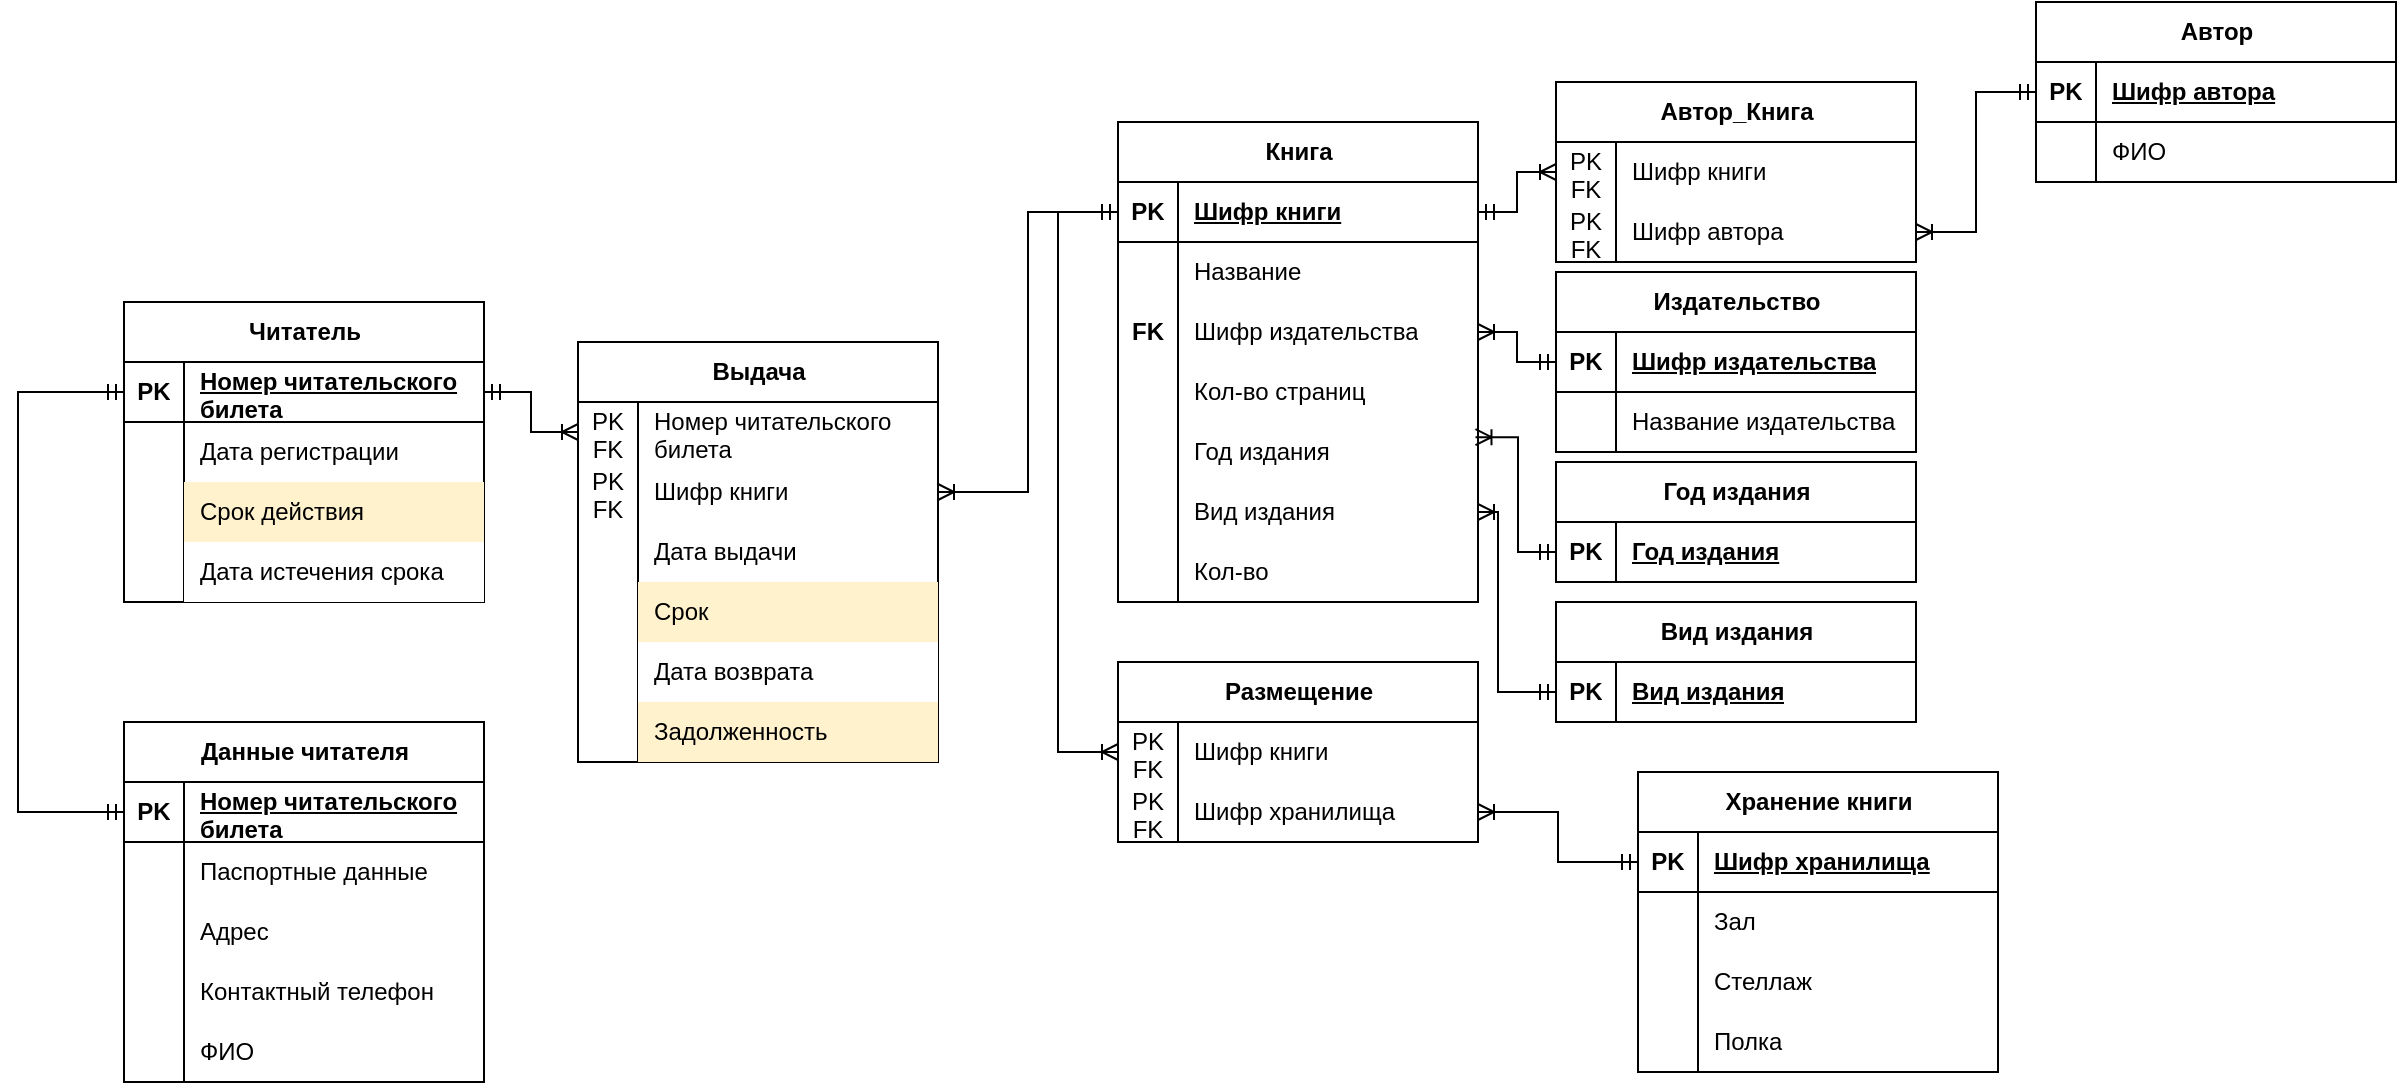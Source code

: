 <mxfile version="24.7.17">
  <diagram name="Страница — 1" id="ojtFpzqknCT9Kfs6SmSN">
    <mxGraphModel dx="1264" dy="639" grid="1" gridSize="10" guides="1" tooltips="1" connect="1" arrows="1" fold="1" page="1" pageScale="1" pageWidth="827" pageHeight="1169" math="0" shadow="0">
      <root>
        <mxCell id="0" />
        <mxCell id="1" parent="0" />
        <mxCell id="fgr7tTxdGPUf9RFw_A6Y-1" value="Книга" style="shape=table;startSize=30;container=1;collapsible=1;childLayout=tableLayout;fixedRows=1;rowLines=0;fontStyle=1;align=center;resizeLast=1;html=1;" vertex="1" parent="1">
          <mxGeometry x="580" y="80" width="180" height="240" as="geometry" />
        </mxCell>
        <mxCell id="fgr7tTxdGPUf9RFw_A6Y-2" value="" style="shape=tableRow;horizontal=0;startSize=0;swimlaneHead=0;swimlaneBody=0;fillColor=none;collapsible=0;dropTarget=0;points=[[0,0.5],[1,0.5]];portConstraint=eastwest;top=0;left=0;right=0;bottom=1;" vertex="1" parent="fgr7tTxdGPUf9RFw_A6Y-1">
          <mxGeometry y="30" width="180" height="30" as="geometry" />
        </mxCell>
        <mxCell id="fgr7tTxdGPUf9RFw_A6Y-3" value="PK" style="shape=partialRectangle;connectable=0;fillColor=none;top=0;left=0;bottom=0;right=0;fontStyle=1;overflow=hidden;whiteSpace=wrap;html=1;" vertex="1" parent="fgr7tTxdGPUf9RFw_A6Y-2">
          <mxGeometry width="30" height="30" as="geometry">
            <mxRectangle width="30" height="30" as="alternateBounds" />
          </mxGeometry>
        </mxCell>
        <mxCell id="fgr7tTxdGPUf9RFw_A6Y-4" value="Шифр книги" style="shape=partialRectangle;connectable=0;fillColor=none;top=0;left=0;bottom=0;right=0;align=left;spacingLeft=6;fontStyle=5;overflow=hidden;whiteSpace=wrap;html=1;" vertex="1" parent="fgr7tTxdGPUf9RFw_A6Y-2">
          <mxGeometry x="30" width="150" height="30" as="geometry">
            <mxRectangle width="150" height="30" as="alternateBounds" />
          </mxGeometry>
        </mxCell>
        <mxCell id="fgr7tTxdGPUf9RFw_A6Y-5" value="" style="shape=tableRow;horizontal=0;startSize=0;swimlaneHead=0;swimlaneBody=0;fillColor=none;collapsible=0;dropTarget=0;points=[[0,0.5],[1,0.5]];portConstraint=eastwest;top=0;left=0;right=0;bottom=0;" vertex="1" parent="fgr7tTxdGPUf9RFw_A6Y-1">
          <mxGeometry y="60" width="180" height="30" as="geometry" />
        </mxCell>
        <mxCell id="fgr7tTxdGPUf9RFw_A6Y-6" value="" style="shape=partialRectangle;connectable=0;fillColor=none;top=0;left=0;bottom=0;right=0;editable=1;overflow=hidden;whiteSpace=wrap;html=1;" vertex="1" parent="fgr7tTxdGPUf9RFw_A6Y-5">
          <mxGeometry width="30" height="30" as="geometry">
            <mxRectangle width="30" height="30" as="alternateBounds" />
          </mxGeometry>
        </mxCell>
        <mxCell id="fgr7tTxdGPUf9RFw_A6Y-7" value="Название" style="shape=partialRectangle;connectable=0;fillColor=none;top=0;left=0;bottom=0;right=0;align=left;spacingLeft=6;overflow=hidden;whiteSpace=wrap;html=1;" vertex="1" parent="fgr7tTxdGPUf9RFw_A6Y-5">
          <mxGeometry x="30" width="150" height="30" as="geometry">
            <mxRectangle width="150" height="30" as="alternateBounds" />
          </mxGeometry>
        </mxCell>
        <mxCell id="fgr7tTxdGPUf9RFw_A6Y-8" value="" style="shape=tableRow;horizontal=0;startSize=0;swimlaneHead=0;swimlaneBody=0;fillColor=none;collapsible=0;dropTarget=0;points=[[0,0.5],[1,0.5]];portConstraint=eastwest;top=0;left=0;right=0;bottom=0;" vertex="1" parent="fgr7tTxdGPUf9RFw_A6Y-1">
          <mxGeometry y="90" width="180" height="30" as="geometry" />
        </mxCell>
        <mxCell id="fgr7tTxdGPUf9RFw_A6Y-9" value="&lt;b&gt;FK&lt;/b&gt;" style="shape=partialRectangle;connectable=0;fillColor=none;top=0;left=0;bottom=0;right=0;editable=1;overflow=hidden;whiteSpace=wrap;html=1;strokeWidth=1;perimeterSpacing=1;" vertex="1" parent="fgr7tTxdGPUf9RFw_A6Y-8">
          <mxGeometry width="30" height="30" as="geometry">
            <mxRectangle width="30" height="30" as="alternateBounds" />
          </mxGeometry>
        </mxCell>
        <mxCell id="fgr7tTxdGPUf9RFw_A6Y-10" value="Шифр издательства" style="shape=partialRectangle;connectable=0;fillColor=none;top=0;left=0;bottom=0;right=0;align=left;spacingLeft=6;overflow=hidden;whiteSpace=wrap;html=1;" vertex="1" parent="fgr7tTxdGPUf9RFw_A6Y-8">
          <mxGeometry x="30" width="150" height="30" as="geometry">
            <mxRectangle width="150" height="30" as="alternateBounds" />
          </mxGeometry>
        </mxCell>
        <mxCell id="fgr7tTxdGPUf9RFw_A6Y-11" style="shape=tableRow;horizontal=0;startSize=0;swimlaneHead=0;swimlaneBody=0;fillColor=none;collapsible=0;dropTarget=0;points=[[0,0.5],[1,0.5]];portConstraint=eastwest;top=0;left=0;right=0;bottom=0;" vertex="1" parent="fgr7tTxdGPUf9RFw_A6Y-1">
          <mxGeometry y="120" width="180" height="30" as="geometry" />
        </mxCell>
        <mxCell id="fgr7tTxdGPUf9RFw_A6Y-12" style="shape=partialRectangle;connectable=0;fillColor=none;top=0;left=0;bottom=0;right=0;editable=1;overflow=hidden;whiteSpace=wrap;html=1;" vertex="1" parent="fgr7tTxdGPUf9RFw_A6Y-11">
          <mxGeometry width="30" height="30" as="geometry">
            <mxRectangle width="30" height="30" as="alternateBounds" />
          </mxGeometry>
        </mxCell>
        <mxCell id="fgr7tTxdGPUf9RFw_A6Y-13" value="Кол-во страниц" style="shape=partialRectangle;connectable=0;fillColor=none;top=0;left=0;bottom=0;right=0;align=left;spacingLeft=6;overflow=hidden;whiteSpace=wrap;html=1;" vertex="1" parent="fgr7tTxdGPUf9RFw_A6Y-11">
          <mxGeometry x="30" width="150" height="30" as="geometry">
            <mxRectangle width="150" height="30" as="alternateBounds" />
          </mxGeometry>
        </mxCell>
        <mxCell id="fgr7tTxdGPUf9RFw_A6Y-14" style="shape=tableRow;horizontal=0;startSize=0;swimlaneHead=0;swimlaneBody=0;fillColor=none;collapsible=0;dropTarget=0;points=[[0,0.5],[1,0.5]];portConstraint=eastwest;top=0;left=0;right=0;bottom=0;" vertex="1" parent="fgr7tTxdGPUf9RFw_A6Y-1">
          <mxGeometry y="150" width="180" height="30" as="geometry" />
        </mxCell>
        <mxCell id="fgr7tTxdGPUf9RFw_A6Y-15" style="shape=partialRectangle;connectable=0;fillColor=none;top=0;left=0;bottom=0;right=0;editable=1;overflow=hidden;whiteSpace=wrap;html=1;" vertex="1" parent="fgr7tTxdGPUf9RFw_A6Y-14">
          <mxGeometry width="30" height="30" as="geometry">
            <mxRectangle width="30" height="30" as="alternateBounds" />
          </mxGeometry>
        </mxCell>
        <mxCell id="fgr7tTxdGPUf9RFw_A6Y-16" value="Год издания" style="shape=partialRectangle;connectable=0;fillColor=none;top=0;left=0;bottom=0;right=0;align=left;spacingLeft=6;overflow=hidden;whiteSpace=wrap;html=1;" vertex="1" parent="fgr7tTxdGPUf9RFw_A6Y-14">
          <mxGeometry x="30" width="150" height="30" as="geometry">
            <mxRectangle width="150" height="30" as="alternateBounds" />
          </mxGeometry>
        </mxCell>
        <mxCell id="fgr7tTxdGPUf9RFw_A6Y-17" style="shape=tableRow;horizontal=0;startSize=0;swimlaneHead=0;swimlaneBody=0;fillColor=none;collapsible=0;dropTarget=0;points=[[0,0.5],[1,0.5]];portConstraint=eastwest;top=0;left=0;right=0;bottom=0;" vertex="1" parent="fgr7tTxdGPUf9RFw_A6Y-1">
          <mxGeometry y="180" width="180" height="30" as="geometry" />
        </mxCell>
        <mxCell id="fgr7tTxdGPUf9RFw_A6Y-18" style="shape=partialRectangle;connectable=0;fillColor=none;top=0;left=0;bottom=0;right=0;editable=1;overflow=hidden;whiteSpace=wrap;html=1;" vertex="1" parent="fgr7tTxdGPUf9RFw_A6Y-17">
          <mxGeometry width="30" height="30" as="geometry">
            <mxRectangle width="30" height="30" as="alternateBounds" />
          </mxGeometry>
        </mxCell>
        <mxCell id="fgr7tTxdGPUf9RFw_A6Y-19" value="Вид издания" style="shape=partialRectangle;connectable=0;fillColor=none;top=0;left=0;bottom=0;right=0;align=left;spacingLeft=6;overflow=hidden;whiteSpace=wrap;html=1;" vertex="1" parent="fgr7tTxdGPUf9RFw_A6Y-17">
          <mxGeometry x="30" width="150" height="30" as="geometry">
            <mxRectangle width="150" height="30" as="alternateBounds" />
          </mxGeometry>
        </mxCell>
        <mxCell id="fgr7tTxdGPUf9RFw_A6Y-20" style="shape=tableRow;horizontal=0;startSize=0;swimlaneHead=0;swimlaneBody=0;fillColor=none;collapsible=0;dropTarget=0;points=[[0,0.5],[1,0.5]];portConstraint=eastwest;top=0;left=0;right=0;bottom=0;" vertex="1" parent="fgr7tTxdGPUf9RFw_A6Y-1">
          <mxGeometry y="210" width="180" height="30" as="geometry" />
        </mxCell>
        <mxCell id="fgr7tTxdGPUf9RFw_A6Y-21" style="shape=partialRectangle;connectable=0;fillColor=none;top=0;left=0;bottom=0;right=0;editable=1;overflow=hidden;whiteSpace=wrap;html=1;" vertex="1" parent="fgr7tTxdGPUf9RFw_A6Y-20">
          <mxGeometry width="30" height="30" as="geometry">
            <mxRectangle width="30" height="30" as="alternateBounds" />
          </mxGeometry>
        </mxCell>
        <mxCell id="fgr7tTxdGPUf9RFw_A6Y-22" value="Кол-во" style="shape=partialRectangle;connectable=0;fillColor=none;top=0;left=0;bottom=0;right=0;align=left;spacingLeft=6;overflow=hidden;whiteSpace=wrap;html=1;" vertex="1" parent="fgr7tTxdGPUf9RFw_A6Y-20">
          <mxGeometry x="30" width="150" height="30" as="geometry">
            <mxRectangle width="150" height="30" as="alternateBounds" />
          </mxGeometry>
        </mxCell>
        <mxCell id="fgr7tTxdGPUf9RFw_A6Y-23" value="Автор" style="shape=table;startSize=30;container=1;collapsible=1;childLayout=tableLayout;fixedRows=1;rowLines=0;fontStyle=1;align=center;resizeLast=1;html=1;" vertex="1" parent="1">
          <mxGeometry x="1039" y="20" width="180" height="90" as="geometry" />
        </mxCell>
        <mxCell id="fgr7tTxdGPUf9RFw_A6Y-24" value="" style="shape=tableRow;horizontal=0;startSize=0;swimlaneHead=0;swimlaneBody=0;fillColor=none;collapsible=0;dropTarget=0;points=[[0,0.5],[1,0.5]];portConstraint=eastwest;top=0;left=0;right=0;bottom=1;" vertex="1" parent="fgr7tTxdGPUf9RFw_A6Y-23">
          <mxGeometry y="30" width="180" height="30" as="geometry" />
        </mxCell>
        <mxCell id="fgr7tTxdGPUf9RFw_A6Y-25" value="PK" style="shape=partialRectangle;connectable=0;fillColor=none;top=0;left=0;bottom=0;right=0;fontStyle=1;overflow=hidden;whiteSpace=wrap;html=1;" vertex="1" parent="fgr7tTxdGPUf9RFw_A6Y-24">
          <mxGeometry width="30" height="30" as="geometry">
            <mxRectangle width="30" height="30" as="alternateBounds" />
          </mxGeometry>
        </mxCell>
        <mxCell id="fgr7tTxdGPUf9RFw_A6Y-26" value="Шифр автора" style="shape=partialRectangle;connectable=0;fillColor=none;top=0;left=0;bottom=0;right=0;align=left;spacingLeft=6;fontStyle=5;overflow=hidden;whiteSpace=wrap;html=1;" vertex="1" parent="fgr7tTxdGPUf9RFw_A6Y-24">
          <mxGeometry x="30" width="150" height="30" as="geometry">
            <mxRectangle width="150" height="30" as="alternateBounds" />
          </mxGeometry>
        </mxCell>
        <mxCell id="fgr7tTxdGPUf9RFw_A6Y-27" value="" style="shape=tableRow;horizontal=0;startSize=0;swimlaneHead=0;swimlaneBody=0;fillColor=none;collapsible=0;dropTarget=0;points=[[0,0.5],[1,0.5]];portConstraint=eastwest;top=0;left=0;right=0;bottom=0;" vertex="1" parent="fgr7tTxdGPUf9RFw_A6Y-23">
          <mxGeometry y="60" width="180" height="30" as="geometry" />
        </mxCell>
        <mxCell id="fgr7tTxdGPUf9RFw_A6Y-28" value="" style="shape=partialRectangle;connectable=0;fillColor=none;top=0;left=0;bottom=0;right=0;editable=1;overflow=hidden;whiteSpace=wrap;html=1;" vertex="1" parent="fgr7tTxdGPUf9RFw_A6Y-27">
          <mxGeometry width="30" height="30" as="geometry">
            <mxRectangle width="30" height="30" as="alternateBounds" />
          </mxGeometry>
        </mxCell>
        <mxCell id="fgr7tTxdGPUf9RFw_A6Y-29" value="ФИО" style="shape=partialRectangle;connectable=0;fillColor=none;top=0;left=0;bottom=0;right=0;align=left;spacingLeft=6;overflow=hidden;whiteSpace=wrap;html=1;" vertex="1" parent="fgr7tTxdGPUf9RFw_A6Y-27">
          <mxGeometry x="30" width="150" height="30" as="geometry">
            <mxRectangle width="150" height="30" as="alternateBounds" />
          </mxGeometry>
        </mxCell>
        <mxCell id="fgr7tTxdGPUf9RFw_A6Y-30" value="Издательство" style="shape=table;startSize=30;container=1;collapsible=1;childLayout=tableLayout;fixedRows=1;rowLines=0;fontStyle=1;align=center;resizeLast=1;html=1;" vertex="1" parent="1">
          <mxGeometry x="799" y="155" width="180" height="90" as="geometry" />
        </mxCell>
        <mxCell id="fgr7tTxdGPUf9RFw_A6Y-31" value="" style="shape=tableRow;horizontal=0;startSize=0;swimlaneHead=0;swimlaneBody=0;fillColor=none;collapsible=0;dropTarget=0;points=[[0,0.5],[1,0.5]];portConstraint=eastwest;top=0;left=0;right=0;bottom=1;" vertex="1" parent="fgr7tTxdGPUf9RFw_A6Y-30">
          <mxGeometry y="30" width="180" height="30" as="geometry" />
        </mxCell>
        <mxCell id="fgr7tTxdGPUf9RFw_A6Y-32" value="PK" style="shape=partialRectangle;connectable=0;fillColor=none;top=0;left=0;bottom=0;right=0;fontStyle=1;overflow=hidden;whiteSpace=wrap;html=1;" vertex="1" parent="fgr7tTxdGPUf9RFw_A6Y-31">
          <mxGeometry width="30" height="30" as="geometry">
            <mxRectangle width="30" height="30" as="alternateBounds" />
          </mxGeometry>
        </mxCell>
        <mxCell id="fgr7tTxdGPUf9RFw_A6Y-33" value="Шифр издательства" style="shape=partialRectangle;connectable=0;fillColor=none;top=0;left=0;bottom=0;right=0;align=left;spacingLeft=6;fontStyle=5;overflow=hidden;whiteSpace=wrap;html=1;" vertex="1" parent="fgr7tTxdGPUf9RFw_A6Y-31">
          <mxGeometry x="30" width="150" height="30" as="geometry">
            <mxRectangle width="150" height="30" as="alternateBounds" />
          </mxGeometry>
        </mxCell>
        <mxCell id="fgr7tTxdGPUf9RFw_A6Y-34" value="" style="shape=tableRow;horizontal=0;startSize=0;swimlaneHead=0;swimlaneBody=0;fillColor=none;collapsible=0;dropTarget=0;points=[[0,0.5],[1,0.5]];portConstraint=eastwest;top=0;left=0;right=0;bottom=0;" vertex="1" parent="fgr7tTxdGPUf9RFw_A6Y-30">
          <mxGeometry y="60" width="180" height="30" as="geometry" />
        </mxCell>
        <mxCell id="fgr7tTxdGPUf9RFw_A6Y-35" value="" style="shape=partialRectangle;connectable=0;fillColor=none;top=0;left=0;bottom=0;right=0;editable=1;overflow=hidden;whiteSpace=wrap;html=1;" vertex="1" parent="fgr7tTxdGPUf9RFw_A6Y-34">
          <mxGeometry width="30" height="30" as="geometry">
            <mxRectangle width="30" height="30" as="alternateBounds" />
          </mxGeometry>
        </mxCell>
        <mxCell id="fgr7tTxdGPUf9RFw_A6Y-36" value="Название издательства" style="shape=partialRectangle;connectable=0;fillColor=none;top=0;left=0;bottom=0;right=0;align=left;spacingLeft=6;overflow=hidden;whiteSpace=wrap;html=1;" vertex="1" parent="fgr7tTxdGPUf9RFw_A6Y-34">
          <mxGeometry x="30" width="150" height="30" as="geometry">
            <mxRectangle width="150" height="30" as="alternateBounds" />
          </mxGeometry>
        </mxCell>
        <mxCell id="fgr7tTxdGPUf9RFw_A6Y-37" value="" style="edgeStyle=orthogonalEdgeStyle;fontSize=12;html=1;endArrow=ERoneToMany;startArrow=ERmandOne;rounded=0;entryX=1;entryY=0.5;entryDx=0;entryDy=0;" edge="1" parent="1" source="fgr7tTxdGPUf9RFw_A6Y-31" target="fgr7tTxdGPUf9RFw_A6Y-8">
          <mxGeometry width="100" height="100" relative="1" as="geometry">
            <mxPoint x="649" y="440" as="sourcePoint" />
            <mxPoint x="749" y="340" as="targetPoint" />
          </mxGeometry>
        </mxCell>
        <mxCell id="fgr7tTxdGPUf9RFw_A6Y-38" value="Автор_Книга" style="shape=table;startSize=30;container=1;collapsible=1;childLayout=tableLayout;fixedRows=1;rowLines=0;fontStyle=1;align=center;resizeLast=1;html=1;" vertex="1" parent="1">
          <mxGeometry x="799" y="60" width="180" height="90" as="geometry" />
        </mxCell>
        <mxCell id="fgr7tTxdGPUf9RFw_A6Y-39" value="" style="shape=tableRow;horizontal=0;startSize=0;swimlaneHead=0;swimlaneBody=0;fillColor=none;collapsible=0;dropTarget=0;points=[[0,0.5],[1,0.5]];portConstraint=eastwest;top=0;left=0;right=0;bottom=0;" vertex="1" parent="fgr7tTxdGPUf9RFw_A6Y-38">
          <mxGeometry y="30" width="180" height="30" as="geometry" />
        </mxCell>
        <mxCell id="fgr7tTxdGPUf9RFw_A6Y-40" value="PK FK" style="shape=partialRectangle;connectable=0;fillColor=none;top=0;left=0;bottom=0;right=0;editable=1;overflow=hidden;whiteSpace=wrap;html=1;" vertex="1" parent="fgr7tTxdGPUf9RFw_A6Y-39">
          <mxGeometry width="30" height="30" as="geometry">
            <mxRectangle width="30" height="30" as="alternateBounds" />
          </mxGeometry>
        </mxCell>
        <mxCell id="fgr7tTxdGPUf9RFw_A6Y-41" value="Шифр книги" style="shape=partialRectangle;connectable=0;fillColor=none;top=0;left=0;bottom=0;right=0;align=left;spacingLeft=6;overflow=hidden;whiteSpace=wrap;html=1;" vertex="1" parent="fgr7tTxdGPUf9RFw_A6Y-39">
          <mxGeometry x="30" width="150" height="30" as="geometry">
            <mxRectangle width="150" height="30" as="alternateBounds" />
          </mxGeometry>
        </mxCell>
        <mxCell id="fgr7tTxdGPUf9RFw_A6Y-42" value="" style="shape=tableRow;horizontal=0;startSize=0;swimlaneHead=0;swimlaneBody=0;fillColor=none;collapsible=0;dropTarget=0;points=[[0,0.5],[1,0.5]];portConstraint=eastwest;top=0;left=0;right=0;bottom=0;" vertex="1" parent="fgr7tTxdGPUf9RFw_A6Y-38">
          <mxGeometry y="60" width="180" height="30" as="geometry" />
        </mxCell>
        <mxCell id="fgr7tTxdGPUf9RFw_A6Y-43" value="PK FK" style="shape=partialRectangle;connectable=0;fillColor=none;top=0;left=0;bottom=0;right=0;editable=1;overflow=hidden;whiteSpace=wrap;html=1;" vertex="1" parent="fgr7tTxdGPUf9RFw_A6Y-42">
          <mxGeometry width="30" height="30" as="geometry">
            <mxRectangle width="30" height="30" as="alternateBounds" />
          </mxGeometry>
        </mxCell>
        <mxCell id="fgr7tTxdGPUf9RFw_A6Y-44" value="Шифр автора" style="shape=partialRectangle;connectable=0;fillColor=none;top=0;left=0;bottom=0;right=0;align=left;spacingLeft=6;overflow=hidden;whiteSpace=wrap;html=1;" vertex="1" parent="fgr7tTxdGPUf9RFw_A6Y-42">
          <mxGeometry x="30" width="150" height="30" as="geometry">
            <mxRectangle width="150" height="30" as="alternateBounds" />
          </mxGeometry>
        </mxCell>
        <mxCell id="fgr7tTxdGPUf9RFw_A6Y-45" value="" style="edgeStyle=orthogonalEdgeStyle;fontSize=12;html=1;endArrow=ERoneToMany;startArrow=ERmandOne;rounded=0;entryX=0;entryY=0.5;entryDx=0;entryDy=0;exitX=1;exitY=0.5;exitDx=0;exitDy=0;" edge="1" parent="1" source="fgr7tTxdGPUf9RFw_A6Y-2" target="fgr7tTxdGPUf9RFw_A6Y-39">
          <mxGeometry width="100" height="100" relative="1" as="geometry">
            <mxPoint x="944" y="430" as="sourcePoint" />
            <mxPoint x="834" y="220" as="targetPoint" />
          </mxGeometry>
        </mxCell>
        <mxCell id="fgr7tTxdGPUf9RFw_A6Y-46" value="" style="edgeStyle=orthogonalEdgeStyle;fontSize=12;html=1;endArrow=ERoneToMany;startArrow=ERmandOne;rounded=0;entryX=1;entryY=0.5;entryDx=0;entryDy=0;exitX=0;exitY=0.5;exitDx=0;exitDy=0;" edge="1" parent="1" source="fgr7tTxdGPUf9RFw_A6Y-24" target="fgr7tTxdGPUf9RFw_A6Y-42">
          <mxGeometry width="100" height="100" relative="1" as="geometry">
            <mxPoint x="889" y="290" as="sourcePoint" />
            <mxPoint x="999" y="210" as="targetPoint" />
          </mxGeometry>
        </mxCell>
        <mxCell id="fgr7tTxdGPUf9RFw_A6Y-47" value="Читатель" style="shape=table;startSize=30;container=1;collapsible=1;childLayout=tableLayout;fixedRows=1;rowLines=0;fontStyle=1;align=center;resizeLast=1;html=1;" vertex="1" parent="1">
          <mxGeometry x="83" y="170" width="180" height="150" as="geometry" />
        </mxCell>
        <mxCell id="fgr7tTxdGPUf9RFw_A6Y-48" value="" style="shape=tableRow;horizontal=0;startSize=0;swimlaneHead=0;swimlaneBody=0;fillColor=none;collapsible=0;dropTarget=0;points=[[0,0.5],[1,0.5]];portConstraint=eastwest;top=0;left=0;right=0;bottom=1;" vertex="1" parent="fgr7tTxdGPUf9RFw_A6Y-47">
          <mxGeometry y="30" width="180" height="30" as="geometry" />
        </mxCell>
        <mxCell id="fgr7tTxdGPUf9RFw_A6Y-49" value="PK" style="shape=partialRectangle;connectable=0;fillColor=none;top=0;left=0;bottom=0;right=0;fontStyle=1;overflow=hidden;whiteSpace=wrap;html=1;" vertex="1" parent="fgr7tTxdGPUf9RFw_A6Y-48">
          <mxGeometry width="30" height="30" as="geometry">
            <mxRectangle width="30" height="30" as="alternateBounds" />
          </mxGeometry>
        </mxCell>
        <mxCell id="fgr7tTxdGPUf9RFw_A6Y-50" value="Номер читательского билета" style="shape=partialRectangle;connectable=0;fillColor=none;top=0;left=0;bottom=0;right=0;align=left;spacingLeft=6;fontStyle=5;overflow=hidden;whiteSpace=wrap;html=1;" vertex="1" parent="fgr7tTxdGPUf9RFw_A6Y-48">
          <mxGeometry x="30" width="150" height="30" as="geometry">
            <mxRectangle width="150" height="30" as="alternateBounds" />
          </mxGeometry>
        </mxCell>
        <mxCell id="fgr7tTxdGPUf9RFw_A6Y-51" style="shape=tableRow;horizontal=0;startSize=0;swimlaneHead=0;swimlaneBody=0;fillColor=none;collapsible=0;dropTarget=0;points=[[0,0.5],[1,0.5]];portConstraint=eastwest;top=0;left=0;right=0;bottom=0;" vertex="1" parent="fgr7tTxdGPUf9RFw_A6Y-47">
          <mxGeometry y="60" width="180" height="30" as="geometry" />
        </mxCell>
        <mxCell id="fgr7tTxdGPUf9RFw_A6Y-52" style="shape=partialRectangle;connectable=0;fillColor=none;top=0;left=0;bottom=0;right=0;editable=1;overflow=hidden;whiteSpace=wrap;html=1;" vertex="1" parent="fgr7tTxdGPUf9RFw_A6Y-51">
          <mxGeometry width="30" height="30" as="geometry">
            <mxRectangle width="30" height="30" as="alternateBounds" />
          </mxGeometry>
        </mxCell>
        <mxCell id="fgr7tTxdGPUf9RFw_A6Y-53" value="Дата регистрации" style="shape=partialRectangle;connectable=0;fillColor=none;top=0;left=0;bottom=0;right=0;align=left;spacingLeft=6;overflow=hidden;whiteSpace=wrap;html=1;" vertex="1" parent="fgr7tTxdGPUf9RFw_A6Y-51">
          <mxGeometry x="30" width="150" height="30" as="geometry">
            <mxRectangle width="150" height="30" as="alternateBounds" />
          </mxGeometry>
        </mxCell>
        <mxCell id="fgr7tTxdGPUf9RFw_A6Y-54" style="shape=tableRow;horizontal=0;startSize=0;swimlaneHead=0;swimlaneBody=0;fillColor=none;collapsible=0;dropTarget=0;points=[[0,0.5],[1,0.5]];portConstraint=eastwest;top=0;left=0;right=0;bottom=0;" vertex="1" parent="fgr7tTxdGPUf9RFw_A6Y-47">
          <mxGeometry y="90" width="180" height="30" as="geometry" />
        </mxCell>
        <mxCell id="fgr7tTxdGPUf9RFw_A6Y-55" style="shape=partialRectangle;connectable=0;fillColor=none;top=0;left=0;bottom=0;right=0;editable=1;overflow=hidden;whiteSpace=wrap;html=1;" vertex="1" parent="fgr7tTxdGPUf9RFw_A6Y-54">
          <mxGeometry width="30" height="30" as="geometry">
            <mxRectangle width="30" height="30" as="alternateBounds" />
          </mxGeometry>
        </mxCell>
        <mxCell id="fgr7tTxdGPUf9RFw_A6Y-56" value="Срок действия" style="shape=partialRectangle;connectable=0;fillColor=#fff2cc;top=0;left=0;bottom=0;right=0;align=left;spacingLeft=6;overflow=hidden;whiteSpace=wrap;html=1;strokeColor=#d6b656;" vertex="1" parent="fgr7tTxdGPUf9RFw_A6Y-54">
          <mxGeometry x="30" width="150" height="30" as="geometry">
            <mxRectangle width="150" height="30" as="alternateBounds" />
          </mxGeometry>
        </mxCell>
        <mxCell id="fgr7tTxdGPUf9RFw_A6Y-57" style="shape=tableRow;horizontal=0;startSize=0;swimlaneHead=0;swimlaneBody=0;fillColor=none;collapsible=0;dropTarget=0;points=[[0,0.5],[1,0.5]];portConstraint=eastwest;top=0;left=0;right=0;bottom=0;" vertex="1" parent="fgr7tTxdGPUf9RFw_A6Y-47">
          <mxGeometry y="120" width="180" height="30" as="geometry" />
        </mxCell>
        <mxCell id="fgr7tTxdGPUf9RFw_A6Y-58" style="shape=partialRectangle;connectable=0;fillColor=none;top=0;left=0;bottom=0;right=0;editable=1;overflow=hidden;whiteSpace=wrap;html=1;" vertex="1" parent="fgr7tTxdGPUf9RFw_A6Y-57">
          <mxGeometry width="30" height="30" as="geometry">
            <mxRectangle width="30" height="30" as="alternateBounds" />
          </mxGeometry>
        </mxCell>
        <mxCell id="fgr7tTxdGPUf9RFw_A6Y-59" value="Дата истечения срока" style="shape=partialRectangle;connectable=0;top=0;left=0;bottom=0;right=0;align=left;spacingLeft=6;overflow=hidden;whiteSpace=wrap;html=1;" vertex="1" parent="fgr7tTxdGPUf9RFw_A6Y-57">
          <mxGeometry x="30" width="150" height="30" as="geometry">
            <mxRectangle width="150" height="30" as="alternateBounds" />
          </mxGeometry>
        </mxCell>
        <mxCell id="fgr7tTxdGPUf9RFw_A6Y-60" value="Данные читателя" style="shape=table;startSize=30;container=1;collapsible=1;childLayout=tableLayout;fixedRows=1;rowLines=0;fontStyle=1;align=center;resizeLast=1;html=1;" vertex="1" parent="1">
          <mxGeometry x="83" y="380" width="180" height="180" as="geometry" />
        </mxCell>
        <mxCell id="fgr7tTxdGPUf9RFw_A6Y-61" value="" style="shape=tableRow;horizontal=0;startSize=0;swimlaneHead=0;swimlaneBody=0;fillColor=none;collapsible=0;dropTarget=0;points=[[0,0.5],[1,0.5]];portConstraint=eastwest;top=0;left=0;right=0;bottom=1;" vertex="1" parent="fgr7tTxdGPUf9RFw_A6Y-60">
          <mxGeometry y="30" width="180" height="30" as="geometry" />
        </mxCell>
        <mxCell id="fgr7tTxdGPUf9RFw_A6Y-62" value="PK" style="shape=partialRectangle;connectable=0;fillColor=none;top=0;left=0;bottom=0;right=0;fontStyle=1;overflow=hidden;whiteSpace=wrap;html=1;" vertex="1" parent="fgr7tTxdGPUf9RFw_A6Y-61">
          <mxGeometry width="30" height="30" as="geometry">
            <mxRectangle width="30" height="30" as="alternateBounds" />
          </mxGeometry>
        </mxCell>
        <mxCell id="fgr7tTxdGPUf9RFw_A6Y-63" value="Номер читательского билета" style="shape=partialRectangle;connectable=0;fillColor=none;top=0;left=0;bottom=0;right=0;align=left;spacingLeft=6;fontStyle=5;overflow=hidden;whiteSpace=wrap;html=1;" vertex="1" parent="fgr7tTxdGPUf9RFw_A6Y-61">
          <mxGeometry x="30" width="150" height="30" as="geometry">
            <mxRectangle width="150" height="30" as="alternateBounds" />
          </mxGeometry>
        </mxCell>
        <mxCell id="fgr7tTxdGPUf9RFw_A6Y-64" value="" style="shape=tableRow;horizontal=0;startSize=0;swimlaneHead=0;swimlaneBody=0;fillColor=none;collapsible=0;dropTarget=0;points=[[0,0.5],[1,0.5]];portConstraint=eastwest;top=0;left=0;right=0;bottom=0;" vertex="1" parent="fgr7tTxdGPUf9RFw_A6Y-60">
          <mxGeometry y="60" width="180" height="30" as="geometry" />
        </mxCell>
        <mxCell id="fgr7tTxdGPUf9RFw_A6Y-65" value="" style="shape=partialRectangle;connectable=0;fillColor=none;top=0;left=0;bottom=0;right=0;editable=1;overflow=hidden;whiteSpace=wrap;html=1;" vertex="1" parent="fgr7tTxdGPUf9RFw_A6Y-64">
          <mxGeometry width="30" height="30" as="geometry">
            <mxRectangle width="30" height="30" as="alternateBounds" />
          </mxGeometry>
        </mxCell>
        <mxCell id="fgr7tTxdGPUf9RFw_A6Y-66" value="Паспортные данные" style="shape=partialRectangle;connectable=0;fillColor=none;top=0;left=0;bottom=0;right=0;align=left;spacingLeft=6;overflow=hidden;whiteSpace=wrap;html=1;" vertex="1" parent="fgr7tTxdGPUf9RFw_A6Y-64">
          <mxGeometry x="30" width="150" height="30" as="geometry">
            <mxRectangle width="150" height="30" as="alternateBounds" />
          </mxGeometry>
        </mxCell>
        <mxCell id="fgr7tTxdGPUf9RFw_A6Y-67" value="" style="shape=tableRow;horizontal=0;startSize=0;swimlaneHead=0;swimlaneBody=0;fillColor=none;collapsible=0;dropTarget=0;points=[[0,0.5],[1,0.5]];portConstraint=eastwest;top=0;left=0;right=0;bottom=0;" vertex="1" parent="fgr7tTxdGPUf9RFw_A6Y-60">
          <mxGeometry y="90" width="180" height="30" as="geometry" />
        </mxCell>
        <mxCell id="fgr7tTxdGPUf9RFw_A6Y-68" value="" style="shape=partialRectangle;connectable=0;fillColor=none;top=0;left=0;bottom=0;right=0;editable=1;overflow=hidden;whiteSpace=wrap;html=1;" vertex="1" parent="fgr7tTxdGPUf9RFw_A6Y-67">
          <mxGeometry width="30" height="30" as="geometry">
            <mxRectangle width="30" height="30" as="alternateBounds" />
          </mxGeometry>
        </mxCell>
        <mxCell id="fgr7tTxdGPUf9RFw_A6Y-69" value="Адрес" style="shape=partialRectangle;connectable=0;fillColor=none;top=0;left=0;bottom=0;right=0;align=left;spacingLeft=6;overflow=hidden;whiteSpace=wrap;html=1;" vertex="1" parent="fgr7tTxdGPUf9RFw_A6Y-67">
          <mxGeometry x="30" width="150" height="30" as="geometry">
            <mxRectangle width="150" height="30" as="alternateBounds" />
          </mxGeometry>
        </mxCell>
        <mxCell id="fgr7tTxdGPUf9RFw_A6Y-70" value="" style="shape=tableRow;horizontal=0;startSize=0;swimlaneHead=0;swimlaneBody=0;fillColor=none;collapsible=0;dropTarget=0;points=[[0,0.5],[1,0.5]];portConstraint=eastwest;top=0;left=0;right=0;bottom=0;" vertex="1" parent="fgr7tTxdGPUf9RFw_A6Y-60">
          <mxGeometry y="120" width="180" height="30" as="geometry" />
        </mxCell>
        <mxCell id="fgr7tTxdGPUf9RFw_A6Y-71" value="" style="shape=partialRectangle;connectable=0;fillColor=none;top=0;left=0;bottom=0;right=0;editable=1;overflow=hidden;whiteSpace=wrap;html=1;" vertex="1" parent="fgr7tTxdGPUf9RFw_A6Y-70">
          <mxGeometry width="30" height="30" as="geometry">
            <mxRectangle width="30" height="30" as="alternateBounds" />
          </mxGeometry>
        </mxCell>
        <mxCell id="fgr7tTxdGPUf9RFw_A6Y-72" value="Контактный телефон" style="shape=partialRectangle;connectable=0;fillColor=none;top=0;left=0;bottom=0;right=0;align=left;spacingLeft=6;overflow=hidden;whiteSpace=wrap;html=1;" vertex="1" parent="fgr7tTxdGPUf9RFw_A6Y-70">
          <mxGeometry x="30" width="150" height="30" as="geometry">
            <mxRectangle width="150" height="30" as="alternateBounds" />
          </mxGeometry>
        </mxCell>
        <mxCell id="fgr7tTxdGPUf9RFw_A6Y-73" style="shape=tableRow;horizontal=0;startSize=0;swimlaneHead=0;swimlaneBody=0;fillColor=none;collapsible=0;dropTarget=0;points=[[0,0.5],[1,0.5]];portConstraint=eastwest;top=0;left=0;right=0;bottom=0;" vertex="1" parent="fgr7tTxdGPUf9RFw_A6Y-60">
          <mxGeometry y="150" width="180" height="30" as="geometry" />
        </mxCell>
        <mxCell id="fgr7tTxdGPUf9RFw_A6Y-74" style="shape=partialRectangle;connectable=0;fillColor=none;top=0;left=0;bottom=0;right=0;editable=1;overflow=hidden;whiteSpace=wrap;html=1;" vertex="1" parent="fgr7tTxdGPUf9RFw_A6Y-73">
          <mxGeometry width="30" height="30" as="geometry">
            <mxRectangle width="30" height="30" as="alternateBounds" />
          </mxGeometry>
        </mxCell>
        <mxCell id="fgr7tTxdGPUf9RFw_A6Y-75" value="ФИО" style="shape=partialRectangle;connectable=0;fillColor=none;top=0;left=0;bottom=0;right=0;align=left;spacingLeft=6;overflow=hidden;whiteSpace=wrap;html=1;" vertex="1" parent="fgr7tTxdGPUf9RFw_A6Y-73">
          <mxGeometry x="30" width="150" height="30" as="geometry">
            <mxRectangle width="150" height="30" as="alternateBounds" />
          </mxGeometry>
        </mxCell>
        <mxCell id="fgr7tTxdGPUf9RFw_A6Y-76" value="" style="edgeStyle=elbowEdgeStyle;fontSize=12;html=1;endArrow=ERmandOne;startArrow=ERmandOne;rounded=0;entryX=0;entryY=0.5;entryDx=0;entryDy=0;exitX=0;exitY=0.5;exitDx=0;exitDy=0;" edge="1" parent="1" source="fgr7tTxdGPUf9RFw_A6Y-61" target="fgr7tTxdGPUf9RFw_A6Y-48">
          <mxGeometry width="100" height="100" relative="1" as="geometry">
            <mxPoint x="40" y="460" as="sourcePoint" />
            <mxPoint x="140" y="360" as="targetPoint" />
            <Array as="points">
              <mxPoint x="30" y="320" />
            </Array>
          </mxGeometry>
        </mxCell>
        <mxCell id="fgr7tTxdGPUf9RFw_A6Y-77" value="Выдача" style="shape=table;startSize=30;container=1;collapsible=1;childLayout=tableLayout;fixedRows=1;rowLines=0;fontStyle=1;align=center;resizeLast=1;html=1;" vertex="1" parent="1">
          <mxGeometry x="310" y="190" width="180" height="210" as="geometry" />
        </mxCell>
        <mxCell id="fgr7tTxdGPUf9RFw_A6Y-78" value="" style="shape=tableRow;horizontal=0;startSize=0;swimlaneHead=0;swimlaneBody=0;fillColor=none;collapsible=0;dropTarget=0;points=[[0,0.5],[1,0.5]];portConstraint=eastwest;top=0;left=0;right=0;bottom=0;" vertex="1" parent="fgr7tTxdGPUf9RFw_A6Y-77">
          <mxGeometry y="30" width="180" height="30" as="geometry" />
        </mxCell>
        <mxCell id="fgr7tTxdGPUf9RFw_A6Y-79" value="PK FK" style="shape=partialRectangle;connectable=0;fillColor=none;top=0;left=0;bottom=0;right=0;editable=1;overflow=hidden;whiteSpace=wrap;html=1;" vertex="1" parent="fgr7tTxdGPUf9RFw_A6Y-78">
          <mxGeometry width="30" height="30" as="geometry">
            <mxRectangle width="30" height="30" as="alternateBounds" />
          </mxGeometry>
        </mxCell>
        <mxCell id="fgr7tTxdGPUf9RFw_A6Y-80" value="&lt;span style=&quot;&quot;&gt;Номер читательского билета&lt;/span&gt;" style="shape=partialRectangle;connectable=0;fillColor=none;top=0;left=0;bottom=0;right=0;align=left;spacingLeft=6;overflow=hidden;whiteSpace=wrap;html=1;verticalAlign=middle;fontStyle=0" vertex="1" parent="fgr7tTxdGPUf9RFw_A6Y-78">
          <mxGeometry x="30" width="150" height="30" as="geometry">
            <mxRectangle width="150" height="30" as="alternateBounds" />
          </mxGeometry>
        </mxCell>
        <mxCell id="fgr7tTxdGPUf9RFw_A6Y-81" value="" style="shape=tableRow;horizontal=0;startSize=0;swimlaneHead=0;swimlaneBody=0;fillColor=none;collapsible=0;dropTarget=0;points=[[0,0.5],[1,0.5]];portConstraint=eastwest;top=0;left=0;right=0;bottom=0;" vertex="1" parent="fgr7tTxdGPUf9RFw_A6Y-77">
          <mxGeometry y="60" width="180" height="30" as="geometry" />
        </mxCell>
        <mxCell id="fgr7tTxdGPUf9RFw_A6Y-82" value="PK FK" style="shape=partialRectangle;connectable=0;fillColor=none;top=0;left=0;bottom=0;right=0;editable=1;overflow=hidden;whiteSpace=wrap;html=1;" vertex="1" parent="fgr7tTxdGPUf9RFw_A6Y-81">
          <mxGeometry width="30" height="30" as="geometry">
            <mxRectangle width="30" height="30" as="alternateBounds" />
          </mxGeometry>
        </mxCell>
        <mxCell id="fgr7tTxdGPUf9RFw_A6Y-83" value="Шифр книги" style="shape=partialRectangle;connectable=0;fillColor=none;top=0;left=0;bottom=0;right=0;align=left;spacingLeft=6;overflow=hidden;whiteSpace=wrap;html=1;" vertex="1" parent="fgr7tTxdGPUf9RFw_A6Y-81">
          <mxGeometry x="30" width="150" height="30" as="geometry">
            <mxRectangle width="150" height="30" as="alternateBounds" />
          </mxGeometry>
        </mxCell>
        <mxCell id="fgr7tTxdGPUf9RFw_A6Y-84" value="" style="shape=tableRow;horizontal=0;startSize=0;swimlaneHead=0;swimlaneBody=0;fillColor=none;collapsible=0;dropTarget=0;points=[[0,0.5],[1,0.5]];portConstraint=eastwest;top=0;left=0;right=0;bottom=0;" vertex="1" parent="fgr7tTxdGPUf9RFw_A6Y-77">
          <mxGeometry y="90" width="180" height="30" as="geometry" />
        </mxCell>
        <mxCell id="fgr7tTxdGPUf9RFw_A6Y-85" value="" style="shape=partialRectangle;connectable=0;fillColor=none;top=0;left=0;bottom=0;right=0;editable=1;overflow=hidden;whiteSpace=wrap;html=1;" vertex="1" parent="fgr7tTxdGPUf9RFw_A6Y-84">
          <mxGeometry width="30" height="30" as="geometry">
            <mxRectangle width="30" height="30" as="alternateBounds" />
          </mxGeometry>
        </mxCell>
        <mxCell id="fgr7tTxdGPUf9RFw_A6Y-86" value="Дата выдачи" style="shape=partialRectangle;connectable=0;fillColor=none;top=0;left=0;bottom=0;right=0;align=left;spacingLeft=6;overflow=hidden;whiteSpace=wrap;html=1;" vertex="1" parent="fgr7tTxdGPUf9RFw_A6Y-84">
          <mxGeometry x="30" width="150" height="30" as="geometry">
            <mxRectangle width="150" height="30" as="alternateBounds" />
          </mxGeometry>
        </mxCell>
        <mxCell id="fgr7tTxdGPUf9RFw_A6Y-87" style="shape=tableRow;horizontal=0;startSize=0;swimlaneHead=0;swimlaneBody=0;fillColor=none;collapsible=0;dropTarget=0;points=[[0,0.5],[1,0.5]];portConstraint=eastwest;top=0;left=0;right=0;bottom=0;" vertex="1" parent="fgr7tTxdGPUf9RFw_A6Y-77">
          <mxGeometry y="120" width="180" height="30" as="geometry" />
        </mxCell>
        <mxCell id="fgr7tTxdGPUf9RFw_A6Y-88" style="shape=partialRectangle;connectable=0;fillColor=none;top=0;left=0;bottom=0;right=0;editable=1;overflow=hidden;whiteSpace=wrap;html=1;" vertex="1" parent="fgr7tTxdGPUf9RFw_A6Y-87">
          <mxGeometry width="30" height="30" as="geometry">
            <mxRectangle width="30" height="30" as="alternateBounds" />
          </mxGeometry>
        </mxCell>
        <mxCell id="fgr7tTxdGPUf9RFw_A6Y-89" value="Срок&amp;nbsp;" style="shape=partialRectangle;connectable=0;fillColor=#fff2cc;top=0;left=0;bottom=0;right=0;align=left;spacingLeft=6;overflow=hidden;whiteSpace=wrap;html=1;strokeColor=#d6b656;" vertex="1" parent="fgr7tTxdGPUf9RFw_A6Y-87">
          <mxGeometry x="30" width="150" height="30" as="geometry">
            <mxRectangle width="150" height="30" as="alternateBounds" />
          </mxGeometry>
        </mxCell>
        <mxCell id="fgr7tTxdGPUf9RFw_A6Y-90" style="shape=tableRow;horizontal=0;startSize=0;swimlaneHead=0;swimlaneBody=0;fillColor=none;collapsible=0;dropTarget=0;points=[[0,0.5],[1,0.5]];portConstraint=eastwest;top=0;left=0;right=0;bottom=0;" vertex="1" parent="fgr7tTxdGPUf9RFw_A6Y-77">
          <mxGeometry y="150" width="180" height="30" as="geometry" />
        </mxCell>
        <mxCell id="fgr7tTxdGPUf9RFw_A6Y-91" style="shape=partialRectangle;connectable=0;fillColor=none;top=0;left=0;bottom=0;right=0;editable=1;overflow=hidden;whiteSpace=wrap;html=1;" vertex="1" parent="fgr7tTxdGPUf9RFw_A6Y-90">
          <mxGeometry width="30" height="30" as="geometry">
            <mxRectangle width="30" height="30" as="alternateBounds" />
          </mxGeometry>
        </mxCell>
        <mxCell id="fgr7tTxdGPUf9RFw_A6Y-92" value="Дата возврата" style="shape=partialRectangle;connectable=0;top=0;left=0;bottom=0;right=0;align=left;spacingLeft=6;overflow=hidden;whiteSpace=wrap;html=1;" vertex="1" parent="fgr7tTxdGPUf9RFw_A6Y-90">
          <mxGeometry x="30" width="150" height="30" as="geometry">
            <mxRectangle width="150" height="30" as="alternateBounds" />
          </mxGeometry>
        </mxCell>
        <mxCell id="fgr7tTxdGPUf9RFw_A6Y-93" style="shape=tableRow;horizontal=0;startSize=0;swimlaneHead=0;swimlaneBody=0;fillColor=none;collapsible=0;dropTarget=0;points=[[0,0.5],[1,0.5]];portConstraint=eastwest;top=0;left=0;right=0;bottom=0;" vertex="1" parent="fgr7tTxdGPUf9RFw_A6Y-77">
          <mxGeometry y="180" width="180" height="30" as="geometry" />
        </mxCell>
        <mxCell id="fgr7tTxdGPUf9RFw_A6Y-94" style="shape=partialRectangle;connectable=0;fillColor=none;top=0;left=0;bottom=0;right=0;editable=1;overflow=hidden;whiteSpace=wrap;html=1;" vertex="1" parent="fgr7tTxdGPUf9RFw_A6Y-93">
          <mxGeometry width="30" height="30" as="geometry">
            <mxRectangle width="30" height="30" as="alternateBounds" />
          </mxGeometry>
        </mxCell>
        <mxCell id="fgr7tTxdGPUf9RFw_A6Y-95" value="Задолженность" style="shape=partialRectangle;connectable=0;fillColor=#fff2cc;top=0;left=0;bottom=0;right=0;align=left;spacingLeft=6;overflow=hidden;whiteSpace=wrap;html=1;strokeColor=#d6b656;" vertex="1" parent="fgr7tTxdGPUf9RFw_A6Y-93">
          <mxGeometry x="30" width="150" height="30" as="geometry">
            <mxRectangle width="150" height="30" as="alternateBounds" />
          </mxGeometry>
        </mxCell>
        <mxCell id="fgr7tTxdGPUf9RFw_A6Y-96" value="" style="edgeStyle=orthogonalEdgeStyle;fontSize=12;html=1;endArrow=ERoneToMany;startArrow=ERmandOne;rounded=0;entryX=0;entryY=0.5;entryDx=0;entryDy=0;exitX=1;exitY=0.5;exitDx=0;exitDy=0;" edge="1" parent="1" source="fgr7tTxdGPUf9RFw_A6Y-48" target="fgr7tTxdGPUf9RFw_A6Y-78">
          <mxGeometry width="100" height="100" relative="1" as="geometry">
            <mxPoint x="240" y="324.75" as="sourcePoint" />
            <mxPoint x="270" y="254.75" as="targetPoint" />
          </mxGeometry>
        </mxCell>
        <mxCell id="fgr7tTxdGPUf9RFw_A6Y-97" value="" style="edgeStyle=orthogonalEdgeStyle;fontSize=12;html=1;endArrow=ERoneToMany;startArrow=ERmandOne;rounded=0;entryX=1;entryY=0.5;entryDx=0;entryDy=0;" edge="1" parent="1" source="fgr7tTxdGPUf9RFw_A6Y-2" target="fgr7tTxdGPUf9RFw_A6Y-81">
          <mxGeometry width="100" height="100" relative="1" as="geometry">
            <mxPoint x="273" y="225" as="sourcePoint" />
            <mxPoint x="340" y="270" as="targetPoint" />
          </mxGeometry>
        </mxCell>
        <mxCell id="fgr7tTxdGPUf9RFw_A6Y-98" value="Хранение книги" style="shape=table;startSize=30;container=1;collapsible=1;childLayout=tableLayout;fixedRows=1;rowLines=0;fontStyle=1;align=center;resizeLast=1;html=1;" vertex="1" parent="1">
          <mxGeometry x="840" y="405" width="180" height="150" as="geometry" />
        </mxCell>
        <mxCell id="fgr7tTxdGPUf9RFw_A6Y-99" value="" style="shape=tableRow;horizontal=0;startSize=0;swimlaneHead=0;swimlaneBody=0;fillColor=none;collapsible=0;dropTarget=0;points=[[0,0.5],[1,0.5]];portConstraint=eastwest;top=0;left=0;right=0;bottom=1;" vertex="1" parent="fgr7tTxdGPUf9RFw_A6Y-98">
          <mxGeometry y="30" width="180" height="30" as="geometry" />
        </mxCell>
        <mxCell id="fgr7tTxdGPUf9RFw_A6Y-100" value="PK" style="shape=partialRectangle;connectable=0;fillColor=none;top=0;left=0;bottom=0;right=0;fontStyle=1;overflow=hidden;whiteSpace=wrap;html=1;" vertex="1" parent="fgr7tTxdGPUf9RFw_A6Y-99">
          <mxGeometry width="30" height="30" as="geometry">
            <mxRectangle width="30" height="30" as="alternateBounds" />
          </mxGeometry>
        </mxCell>
        <mxCell id="fgr7tTxdGPUf9RFw_A6Y-101" value="Шифр хранилища" style="shape=partialRectangle;connectable=0;fillColor=none;top=0;left=0;bottom=0;right=0;align=left;spacingLeft=6;fontStyle=5;overflow=hidden;whiteSpace=wrap;html=1;" vertex="1" parent="fgr7tTxdGPUf9RFw_A6Y-99">
          <mxGeometry x="30" width="150" height="30" as="geometry">
            <mxRectangle width="150" height="30" as="alternateBounds" />
          </mxGeometry>
        </mxCell>
        <mxCell id="fgr7tTxdGPUf9RFw_A6Y-102" value="" style="shape=tableRow;horizontal=0;startSize=0;swimlaneHead=0;swimlaneBody=0;fillColor=none;collapsible=0;dropTarget=0;points=[[0,0.5],[1,0.5]];portConstraint=eastwest;top=0;left=0;right=0;bottom=0;" vertex="1" parent="fgr7tTxdGPUf9RFw_A6Y-98">
          <mxGeometry y="60" width="180" height="30" as="geometry" />
        </mxCell>
        <mxCell id="fgr7tTxdGPUf9RFw_A6Y-103" value="" style="shape=partialRectangle;connectable=0;fillColor=none;top=0;left=0;bottom=0;right=0;editable=1;overflow=hidden;whiteSpace=wrap;html=1;" vertex="1" parent="fgr7tTxdGPUf9RFw_A6Y-102">
          <mxGeometry width="30" height="30" as="geometry">
            <mxRectangle width="30" height="30" as="alternateBounds" />
          </mxGeometry>
        </mxCell>
        <mxCell id="fgr7tTxdGPUf9RFw_A6Y-104" value="Зал" style="shape=partialRectangle;connectable=0;fillColor=none;top=0;left=0;bottom=0;right=0;align=left;spacingLeft=6;overflow=hidden;whiteSpace=wrap;html=1;" vertex="1" parent="fgr7tTxdGPUf9RFw_A6Y-102">
          <mxGeometry x="30" width="150" height="30" as="geometry">
            <mxRectangle width="150" height="30" as="alternateBounds" />
          </mxGeometry>
        </mxCell>
        <mxCell id="fgr7tTxdGPUf9RFw_A6Y-105" value="" style="shape=tableRow;horizontal=0;startSize=0;swimlaneHead=0;swimlaneBody=0;fillColor=none;collapsible=0;dropTarget=0;points=[[0,0.5],[1,0.5]];portConstraint=eastwest;top=0;left=0;right=0;bottom=0;" vertex="1" parent="fgr7tTxdGPUf9RFw_A6Y-98">
          <mxGeometry y="90" width="180" height="30" as="geometry" />
        </mxCell>
        <mxCell id="fgr7tTxdGPUf9RFw_A6Y-106" value="" style="shape=partialRectangle;connectable=0;fillColor=none;top=0;left=0;bottom=0;right=0;editable=1;overflow=hidden;whiteSpace=wrap;html=1;" vertex="1" parent="fgr7tTxdGPUf9RFw_A6Y-105">
          <mxGeometry width="30" height="30" as="geometry">
            <mxRectangle width="30" height="30" as="alternateBounds" />
          </mxGeometry>
        </mxCell>
        <mxCell id="fgr7tTxdGPUf9RFw_A6Y-107" value="Стеллаж" style="shape=partialRectangle;connectable=0;fillColor=none;top=0;left=0;bottom=0;right=0;align=left;spacingLeft=6;overflow=hidden;whiteSpace=wrap;html=1;" vertex="1" parent="fgr7tTxdGPUf9RFw_A6Y-105">
          <mxGeometry x="30" width="150" height="30" as="geometry">
            <mxRectangle width="150" height="30" as="alternateBounds" />
          </mxGeometry>
        </mxCell>
        <mxCell id="fgr7tTxdGPUf9RFw_A6Y-108" value="" style="shape=tableRow;horizontal=0;startSize=0;swimlaneHead=0;swimlaneBody=0;fillColor=none;collapsible=0;dropTarget=0;points=[[0,0.5],[1,0.5]];portConstraint=eastwest;top=0;left=0;right=0;bottom=0;" vertex="1" parent="fgr7tTxdGPUf9RFw_A6Y-98">
          <mxGeometry y="120" width="180" height="30" as="geometry" />
        </mxCell>
        <mxCell id="fgr7tTxdGPUf9RFw_A6Y-109" value="" style="shape=partialRectangle;connectable=0;fillColor=none;top=0;left=0;bottom=0;right=0;editable=1;overflow=hidden;whiteSpace=wrap;html=1;" vertex="1" parent="fgr7tTxdGPUf9RFw_A6Y-108">
          <mxGeometry width="30" height="30" as="geometry">
            <mxRectangle width="30" height="30" as="alternateBounds" />
          </mxGeometry>
        </mxCell>
        <mxCell id="fgr7tTxdGPUf9RFw_A6Y-110" value="Полка" style="shape=partialRectangle;connectable=0;fillColor=none;top=0;left=0;bottom=0;right=0;align=left;spacingLeft=6;overflow=hidden;whiteSpace=wrap;html=1;" vertex="1" parent="fgr7tTxdGPUf9RFw_A6Y-108">
          <mxGeometry x="30" width="150" height="30" as="geometry">
            <mxRectangle width="150" height="30" as="alternateBounds" />
          </mxGeometry>
        </mxCell>
        <mxCell id="fgr7tTxdGPUf9RFw_A6Y-114" value="Размещение" style="shape=table;startSize=30;container=1;collapsible=1;childLayout=tableLayout;fixedRows=1;rowLines=0;fontStyle=1;align=center;resizeLast=1;html=1;" vertex="1" parent="1">
          <mxGeometry x="580" y="350" width="180" height="90" as="geometry">
            <mxRectangle x="580" y="350" width="110" height="30" as="alternateBounds" />
          </mxGeometry>
        </mxCell>
        <mxCell id="fgr7tTxdGPUf9RFw_A6Y-115" value="" style="shape=tableRow;horizontal=0;startSize=0;swimlaneHead=0;swimlaneBody=0;fillColor=none;collapsible=0;dropTarget=0;points=[[0,0.5],[1,0.5]];portConstraint=eastwest;top=0;left=0;right=0;bottom=0;" vertex="1" parent="fgr7tTxdGPUf9RFw_A6Y-114">
          <mxGeometry y="30" width="180" height="30" as="geometry" />
        </mxCell>
        <mxCell id="fgr7tTxdGPUf9RFw_A6Y-116" value="PK FK" style="shape=partialRectangle;connectable=0;fillColor=none;top=0;left=0;bottom=0;right=0;editable=1;overflow=hidden;whiteSpace=wrap;html=1;" vertex="1" parent="fgr7tTxdGPUf9RFw_A6Y-115">
          <mxGeometry width="30" height="30" as="geometry">
            <mxRectangle width="30" height="30" as="alternateBounds" />
          </mxGeometry>
        </mxCell>
        <mxCell id="fgr7tTxdGPUf9RFw_A6Y-117" value="Шифр книги" style="shape=partialRectangle;connectable=0;fillColor=none;top=0;left=0;bottom=0;right=0;align=left;spacingLeft=6;overflow=hidden;whiteSpace=wrap;html=1;" vertex="1" parent="fgr7tTxdGPUf9RFw_A6Y-115">
          <mxGeometry x="30" width="150" height="30" as="geometry">
            <mxRectangle width="150" height="30" as="alternateBounds" />
          </mxGeometry>
        </mxCell>
        <mxCell id="fgr7tTxdGPUf9RFw_A6Y-118" value="" style="shape=tableRow;horizontal=0;startSize=0;swimlaneHead=0;swimlaneBody=0;fillColor=none;collapsible=0;dropTarget=0;points=[[0,0.5],[1,0.5]];portConstraint=eastwest;top=0;left=0;right=0;bottom=0;" vertex="1" parent="fgr7tTxdGPUf9RFw_A6Y-114">
          <mxGeometry y="60" width="180" height="30" as="geometry" />
        </mxCell>
        <mxCell id="fgr7tTxdGPUf9RFw_A6Y-119" value="PK FK" style="shape=partialRectangle;connectable=0;fillColor=none;top=0;left=0;bottom=0;right=0;editable=1;overflow=hidden;whiteSpace=wrap;html=1;" vertex="1" parent="fgr7tTxdGPUf9RFw_A6Y-118">
          <mxGeometry width="30" height="30" as="geometry">
            <mxRectangle width="30" height="30" as="alternateBounds" />
          </mxGeometry>
        </mxCell>
        <mxCell id="fgr7tTxdGPUf9RFw_A6Y-120" value="Шифр хранилища" style="shape=partialRectangle;connectable=0;fillColor=none;top=0;left=0;bottom=0;right=0;align=left;spacingLeft=6;overflow=hidden;whiteSpace=wrap;html=1;" vertex="1" parent="fgr7tTxdGPUf9RFw_A6Y-118">
          <mxGeometry x="30" width="150" height="30" as="geometry">
            <mxRectangle width="150" height="30" as="alternateBounds" />
          </mxGeometry>
        </mxCell>
        <mxCell id="fgr7tTxdGPUf9RFw_A6Y-121" value="" style="edgeStyle=orthogonalEdgeStyle;fontSize=12;html=1;endArrow=ERoneToMany;startArrow=ERmandOne;rounded=0;exitX=0;exitY=0.5;exitDx=0;exitDy=0;entryX=0;entryY=0.5;entryDx=0;entryDy=0;" edge="1" parent="1" source="fgr7tTxdGPUf9RFw_A6Y-2" target="fgr7tTxdGPUf9RFw_A6Y-115">
          <mxGeometry width="100" height="100" relative="1" as="geometry">
            <mxPoint x="590" y="135" as="sourcePoint" />
            <mxPoint x="570" y="470" as="targetPoint" />
            <Array as="points">
              <mxPoint x="550" y="125" />
              <mxPoint x="550" y="395" />
            </Array>
          </mxGeometry>
        </mxCell>
        <mxCell id="fgr7tTxdGPUf9RFw_A6Y-122" value="" style="edgeStyle=orthogonalEdgeStyle;fontSize=12;html=1;endArrow=ERoneToMany;startArrow=ERmandOne;rounded=0;exitX=0;exitY=0.5;exitDx=0;exitDy=0;entryX=1;entryY=0.5;entryDx=0;entryDy=0;" edge="1" parent="1" source="fgr7tTxdGPUf9RFw_A6Y-99" target="fgr7tTxdGPUf9RFw_A6Y-118">
          <mxGeometry width="100" height="100" relative="1" as="geometry">
            <mxPoint x="840" y="380" as="sourcePoint" />
            <mxPoint x="850" y="740" as="targetPoint" />
          </mxGeometry>
        </mxCell>
        <mxCell id="fgr7tTxdGPUf9RFw_A6Y-123" value="Год издания" style="shape=table;startSize=30;container=1;collapsible=1;childLayout=tableLayout;fixedRows=1;rowLines=0;fontStyle=1;align=center;resizeLast=1;html=1;" vertex="1" parent="1">
          <mxGeometry x="799" y="250" width="180" height="60" as="geometry" />
        </mxCell>
        <mxCell id="fgr7tTxdGPUf9RFw_A6Y-124" value="" style="shape=tableRow;horizontal=0;startSize=0;swimlaneHead=0;swimlaneBody=0;fillColor=none;collapsible=0;dropTarget=0;points=[[0,0.5],[1,0.5]];portConstraint=eastwest;top=0;left=0;right=0;bottom=1;" vertex="1" parent="fgr7tTxdGPUf9RFw_A6Y-123">
          <mxGeometry y="30" width="180" height="30" as="geometry" />
        </mxCell>
        <mxCell id="fgr7tTxdGPUf9RFw_A6Y-125" value="PK" style="shape=partialRectangle;connectable=0;fillColor=none;top=0;left=0;bottom=0;right=0;fontStyle=1;overflow=hidden;whiteSpace=wrap;html=1;" vertex="1" parent="fgr7tTxdGPUf9RFw_A6Y-124">
          <mxGeometry width="30" height="30" as="geometry">
            <mxRectangle width="30" height="30" as="alternateBounds" />
          </mxGeometry>
        </mxCell>
        <mxCell id="fgr7tTxdGPUf9RFw_A6Y-126" value="Год издания" style="shape=partialRectangle;connectable=0;fillColor=none;top=0;left=0;bottom=0;right=0;align=left;spacingLeft=6;fontStyle=5;overflow=hidden;whiteSpace=wrap;html=1;" vertex="1" parent="fgr7tTxdGPUf9RFw_A6Y-124">
          <mxGeometry x="30" width="150" height="30" as="geometry">
            <mxRectangle width="150" height="30" as="alternateBounds" />
          </mxGeometry>
        </mxCell>
        <mxCell id="fgr7tTxdGPUf9RFw_A6Y-127" value="" style="edgeStyle=orthogonalEdgeStyle;fontSize=12;html=1;endArrow=ERoneToMany;startArrow=ERmandOne;rounded=0;entryX=0.993;entryY=0.253;entryDx=0;entryDy=0;exitX=0;exitY=0.5;exitDx=0;exitDy=0;entryPerimeter=0;" edge="1" parent="1" source="fgr7tTxdGPUf9RFw_A6Y-124" target="fgr7tTxdGPUf9RFw_A6Y-14">
          <mxGeometry width="100" height="100" relative="1" as="geometry">
            <mxPoint x="799" y="285" as="sourcePoint" />
            <mxPoint x="749" y="270" as="targetPoint" />
            <Array as="points">
              <mxPoint x="780" y="295" />
              <mxPoint x="780" y="238" />
            </Array>
          </mxGeometry>
        </mxCell>
        <mxCell id="fgr7tTxdGPUf9RFw_A6Y-128" value="Вид издания" style="shape=table;startSize=30;container=1;collapsible=1;childLayout=tableLayout;fixedRows=1;rowLines=0;fontStyle=1;align=center;resizeLast=1;html=1;" vertex="1" parent="1">
          <mxGeometry x="799" y="320" width="180" height="60" as="geometry" />
        </mxCell>
        <mxCell id="fgr7tTxdGPUf9RFw_A6Y-129" value="" style="shape=tableRow;horizontal=0;startSize=0;swimlaneHead=0;swimlaneBody=0;fillColor=none;collapsible=0;dropTarget=0;points=[[0,0.5],[1,0.5]];portConstraint=eastwest;top=0;left=0;right=0;bottom=1;" vertex="1" parent="fgr7tTxdGPUf9RFw_A6Y-128">
          <mxGeometry y="30" width="180" height="30" as="geometry" />
        </mxCell>
        <mxCell id="fgr7tTxdGPUf9RFw_A6Y-130" value="PK" style="shape=partialRectangle;connectable=0;fillColor=none;top=0;left=0;bottom=0;right=0;fontStyle=1;overflow=hidden;whiteSpace=wrap;html=1;" vertex="1" parent="fgr7tTxdGPUf9RFw_A6Y-129">
          <mxGeometry width="30" height="30" as="geometry">
            <mxRectangle width="30" height="30" as="alternateBounds" />
          </mxGeometry>
        </mxCell>
        <mxCell id="fgr7tTxdGPUf9RFw_A6Y-131" value="Вид издания" style="shape=partialRectangle;connectable=0;fillColor=none;top=0;left=0;bottom=0;right=0;align=left;spacingLeft=6;fontStyle=5;overflow=hidden;whiteSpace=wrap;html=1;" vertex="1" parent="fgr7tTxdGPUf9RFw_A6Y-129">
          <mxGeometry x="30" width="150" height="30" as="geometry">
            <mxRectangle width="150" height="30" as="alternateBounds" />
          </mxGeometry>
        </mxCell>
        <mxCell id="fgr7tTxdGPUf9RFw_A6Y-132" value="" style="edgeStyle=orthogonalEdgeStyle;fontSize=12;html=1;endArrow=ERoneToMany;startArrow=ERmandOne;rounded=0;entryX=1;entryY=0.5;entryDx=0;entryDy=0;exitX=0;exitY=0.5;exitDx=0;exitDy=0;" edge="1" parent="1" source="fgr7tTxdGPUf9RFw_A6Y-129" target="fgr7tTxdGPUf9RFw_A6Y-17">
          <mxGeometry width="100" height="100" relative="1" as="geometry">
            <mxPoint x="820" y="305" as="sourcePoint" />
            <mxPoint x="769" y="248" as="targetPoint" />
            <Array as="points">
              <mxPoint x="770" y="365" />
              <mxPoint x="770" y="275" />
            </Array>
          </mxGeometry>
        </mxCell>
      </root>
    </mxGraphModel>
  </diagram>
</mxfile>
